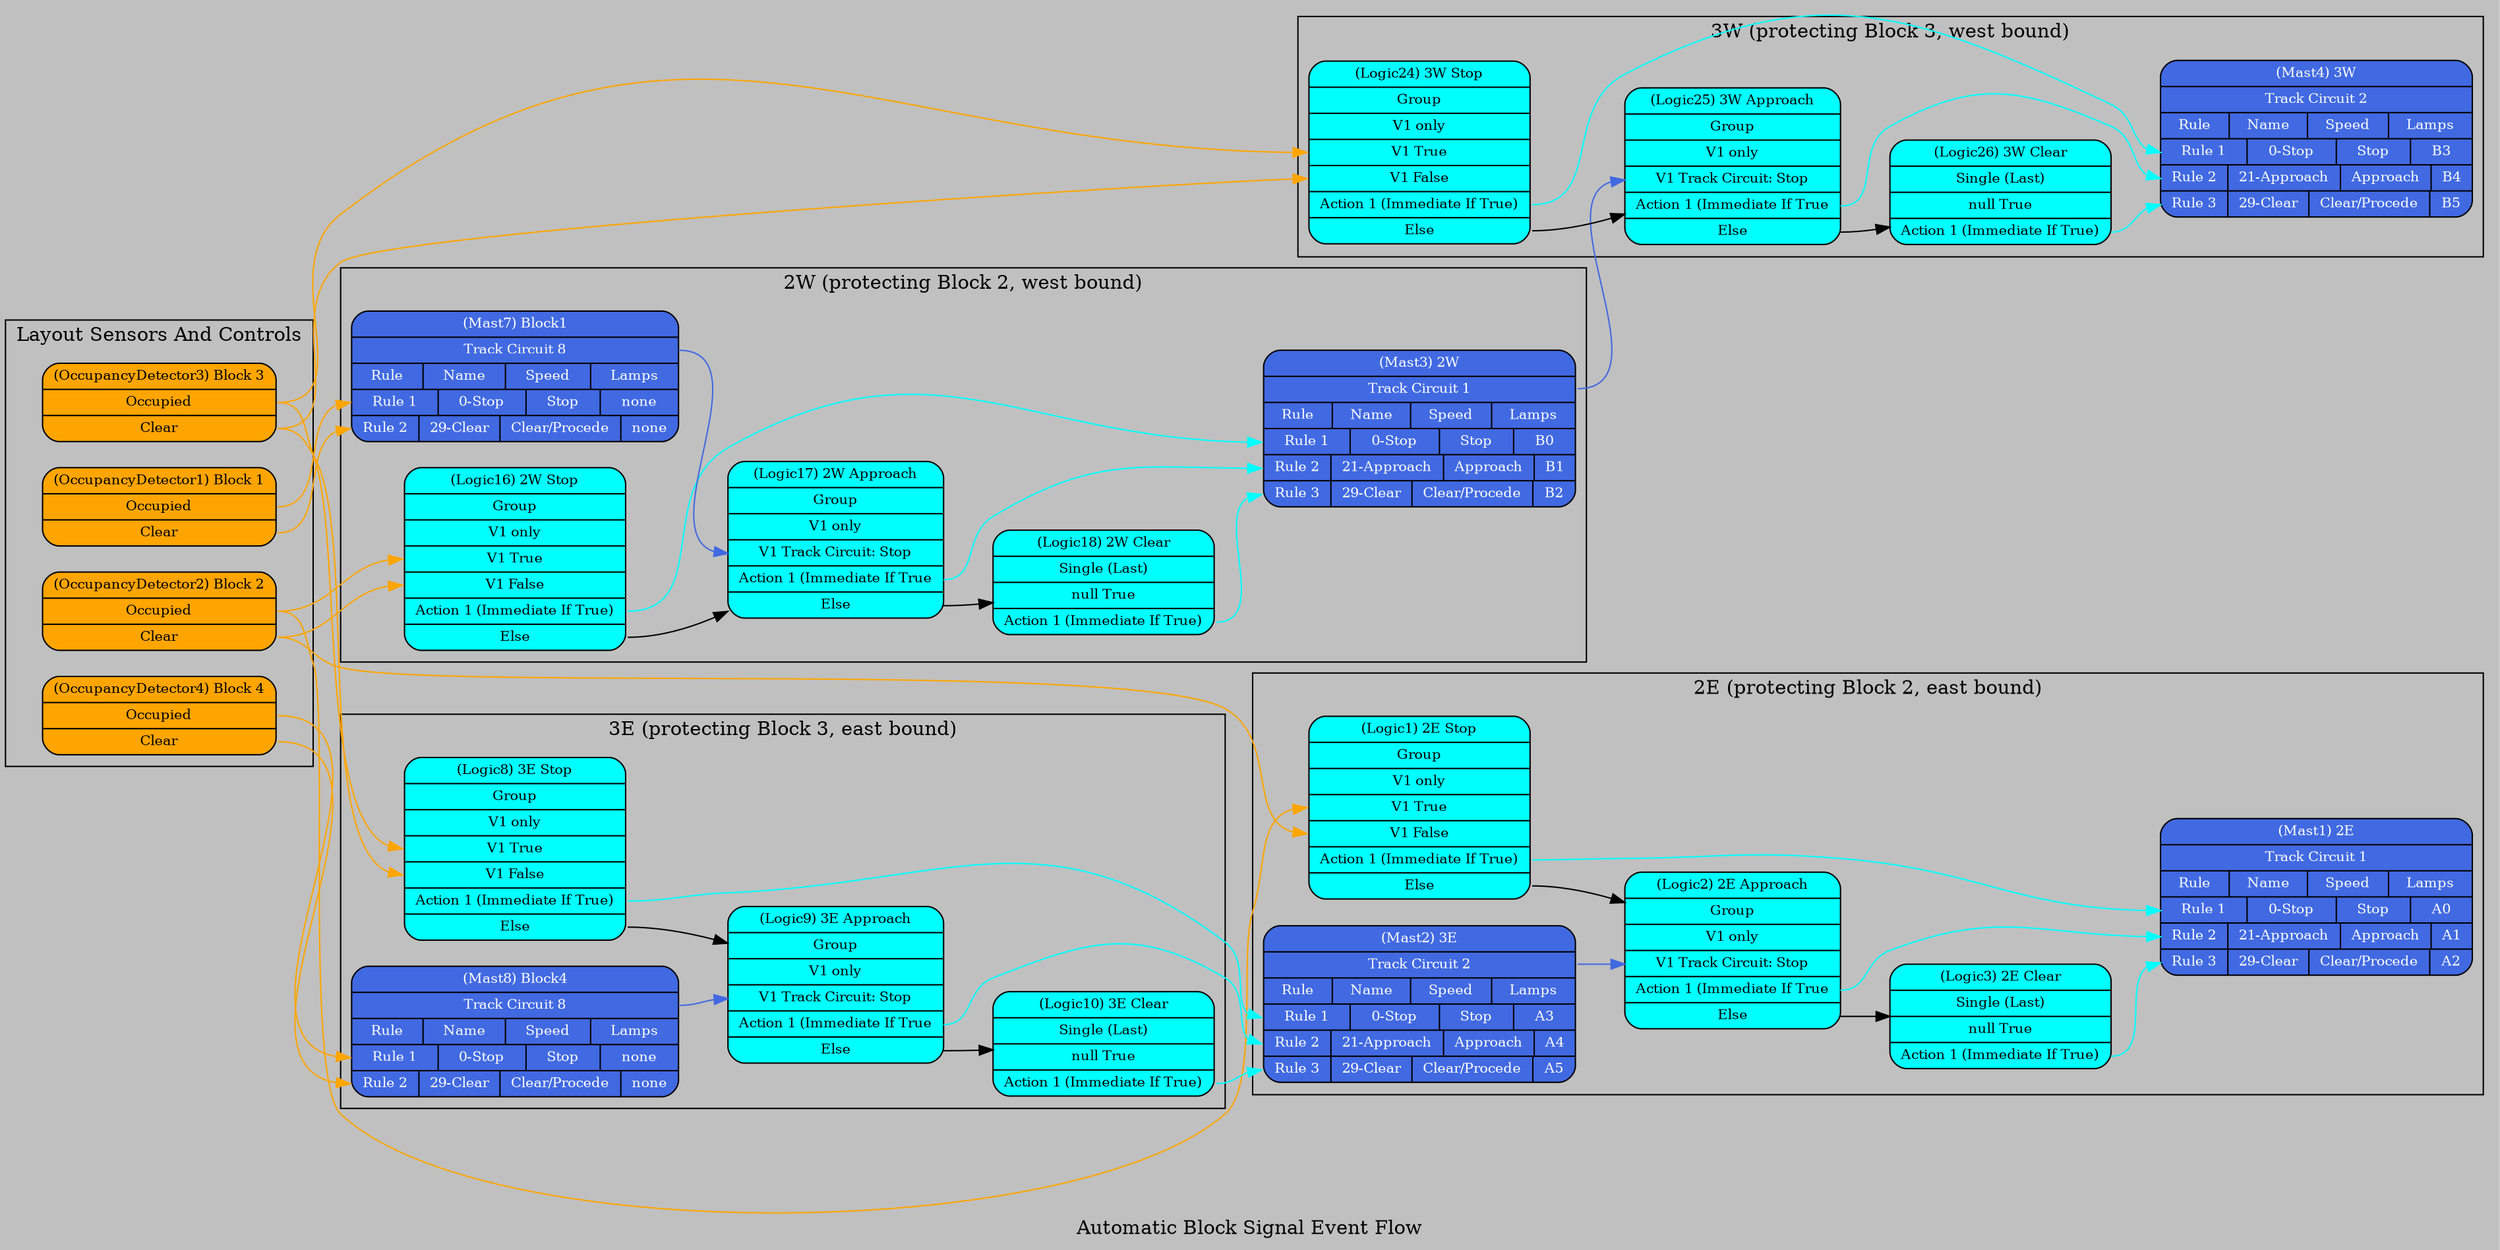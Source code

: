 digraph ABSTrack_EventID {
    label="Automatic Block Signal Event Flow";
    bgcolor="gray";
    rankdir=LR;
    /*nodesep=0.5;*/
    node [shape=Mrecord, style="filled"];
    subgraph clusterSensorsAndControls {
        label="Layout Sensors And Controls";
        /* Occupancy Detectors */
        OC1 [fontsize="10", fillcolor="orange",
            label ="(OccupancyDetector1) Block 1|<occupied> Occupied|<clear> Clear"];
        OC2 [fontsize="10", fillcolor="orange",
            label ="(OccupancyDetector2) Block 2|<occupied> Occupied|<clear> Clear"];
        OC3 [fontsize="10", fillcolor="orange",
            label ="(OccupancyDetector3) Block 3|<occupied> Occupied|<clear> Clear"];
        OC4 [fontsize="10", fillcolor="orange",
            label ="(OccupancyDetector4) Block 4|<occupied> Occupied|<clear> Clear"];
    }
    /* Signal Masts */
    
    /* Signal 2E */
    subgraph cluster2E {
        label="2E (protecting Block 2, east bound)"
        Mast1 [fontsize="10", fillcolor="RoyalBlue", fontcolor="white",
            label ="(Mast1) 2E|<circuit>Track Circuit 1|{Rule|Name|Speed|Lamps}|{<R1>Rule 1|0-Stop|Stop|A0}|{<R2>Rule 2|21-Approach|Approach|A1}|{<R3>Rule 3|29-Clear|Clear/Procede|A2}"];

        /* 2E Signal Logic */
        Logic1 [fontsize="10", fillcolor="cyan",
            label ="(Logic1) 2E Stop|Group|V1 only|<V1True> V1 True|<V1False> V1 False|<A1> Action 1 (Immediate If True)|<else> Else"];
        OC2:occupied -> Logic1:V1True [color="orange"];
        OC2:clear    -> Logic1:V1False [color="orange"];
        Logic1:A1 -> Mast1:R1 [color="cyan"];
        Logic1:else -> Logic2;
        
        Logic2 [fontsize="10", fillcolor="cyan",
            label ="(Logic2) 2E Approach|Group|V1 only|<V1Circuit> V1 Track Circuit: Stop|<A1> Action 1 (Immediate If True|<else> Else"];
        Mast2:circuit -> Logic2:V1Circuit [color="RoyalBlue"];
        Logic2:A1 -> Mast1:R2 [color="cyan"];
        Logic2:else -> Logic3;
        
        Logic3 [fontsize="10", fillcolor="cyan",
            label ="(Logic3) 2E Clear|Single (Last)|null True|<A1> Action 1 (Immediate If True)"];
        Logic3:A1 -> Mast1:R3 [color="cyan"];
    }
                                        
    /* Signal 3E */
    subgraph cluster3E {
        label="3E (protecting Block 3, east bound)"
        Mast2 [fontsize="10", fillcolor="RoyalBlue", fontcolor="white",
            label ="(Mast2) 3E|<circuit>Track Circuit 2|{Rule|Name|Speed|Lamps}|{<R1>Rule 1|0-Stop|Stop|A3}|{<R2>Rule 2|21-Approach|Approach|A4}|{<R3>Rule 3|29-Clear|Clear/Procede|A5}"];

        /* 3E Signal Logic */
        Logic8 [fontsize="10", fillcolor="cyan",
            label ="(Logic8) 3E Stop|Group|V1 only|<V1True> V1 True|<V1False> V1 False|<A1> Action 1 (Immediate If True)|<else> Else"];
        OC3:occupied -> Logic8:V1True [color="orange"];
        OC3:clear    -> Logic8:V1False [color="orange"];
        Logic8:A1 -> Mast2:R1 [color="cyan"];
        Logic8:else -> Logic9;
        
        Logic9 [fontsize="10", fillcolor="cyan",
            label ="(Logic9) 3E Approach|Group|V1 only|<V1Circuit> V1 Track Circuit: Stop|<A1> Action 1 (Immediate If True|<else> Else"];
        Mast8:circuit -> Logic9:V1Circuit [color="RoyalBlue"];
        Logic9:A1 -> Mast2:R2 [color="cyan"];
        Logic9:else -> Logic10;
        
        Logic10 [fontsize="10", fillcolor="cyan",
            label ="(Logic10) 3E Clear|Single (Last)|null True|<A1> Action 1 (Immediate If True)"];
        Logic10:A1 -> Mast2:R3 [color="cyan"];
    }
                                        
    /* Signal 2W */
    subgraph cluster2W {
        label="2W (protecting Block 2, west bound)"
        Mast3 [fontsize="10", fillcolor="RoyalBlue", fontcolor="white",
            label ="(Mast3) 2W|<circuit>Track Circuit 1|{Rule|Name|Speed|Lamps}|{<R1>Rule 1|0-Stop|Stop|B0}|{<R2>Rule 2|21-Approach|Approach|B1}|{<R3>Rule 3|29-Clear|Clear/Procede|B2}"];

        /* 2W Signal Logic */
        Logic16 [fontsize="10", fillcolor="cyan",
            label ="(Logic16) 2W Stop|Group|V1 only|<V1True> V1 True|<V1False> V1 False|<A1> Action 1 (Immediate If True)|<else> Else"];
        OC2:occupied -> Logic16:V1True [color="orange"];
        OC2:clear    -> Logic16:V1False [color="orange"];
        Logic16:A1 -> Mast3:R1 [color="cyan"];
        Logic16:else -> Logic17;
        
        Logic17 [fontsize="10", fillcolor="cyan",
            label ="(Logic17) 2W Approach|Group|V1 only|<V1Circuit> V1 Track Circuit: Stop|<A1> Action 1 (Immediate If True|<else> Else"];
        Mast7:circuit -> Logic17:V1Circuit [color="RoyalBlue"];
        Logic17:A1 -> Mast3:R2 [color="cyan"];
        Logic17:else -> Logic18;
        
        Logic18 [fontsize="10", fillcolor="cyan",
            label ="(Logic18) 2W Clear|Single (Last)|null True|<A1> Action 1 (Immediate If True)"];
        Logic18:A1 -> Mast3:R3 [color="cyan"];
    }
                                        
    /* Signal 3W */
    subgraph cluster3W {
        label="3W (protecting Block 3, west bound)"
        Mast4 [fontsize="10", fillcolor="RoyalBlue", fontcolor="white",
            label ="(Mast4) 3W|<circuit>Track Circuit 2|{Rule|Name|Speed|Lamps}|{<R1>Rule 1|0-Stop|Stop|B3}|{<R2>Rule 2|21-Approach|Approach|B4}|{<R3>Rule 3|29-Clear|Clear/Procede|B5}"];

        /* 3W Signal Logic */
        Logic24 [fontsize="10", fillcolor="cyan",
            label ="(Logic24) 3W Stop|Group|V1 only|<V1True> V1 True|<V1False> V1 False|<A1> Action 1 (Immediate If True)|<else> Else"];
        OC3:occupied -> Logic24:V1True [color="orange"];
        OC3:clear    -> Logic24:V1False [color="orange"];
        Logic24:A1 -> Mast4:R1 [color="cyan"];
        Logic24:else -> Logic25;
        
        Logic25 [fontsize="10", fillcolor="cyan",
            label ="(Logic25) 3W Approach|Group|V1 only|<V1Circuit> V1 Track Circuit: Stop|<A1> Action 1 (Immediate If True|<else> Else"];
        Mast3:circuit -> Logic25:V1Circuit [color="RoyalBlue"];
        Logic25:A1 -> Mast4:R2 [color="cyan"];
        Logic25:else -> Logic26;
        
        Logic26 [fontsize="10", fillcolor="cyan",
            label ="(Logic26) 3W Clear|Single (Last)|null True|<A1> Action 1 (Immediate If True)"];
        Logic26:A1 -> Mast4:R3 [color="cyan"];
    }
                                        
    /* Virtual masts */
    Mast7 [fontsize="10", fillcolor="RoyalBlue", fontcolor="white",
        label ="(Mast7) Block1|<circuit>Track Circuit 8|{Rule|Name|Speed|Lamps}|{<R1>Rule 1|0-Stop|Stop|none}|{<R2>Rule 2|29-Clear|Clear/Procede|none}"];
    OC1:occupied -> Mast7:R1 [color="orange"];
    OC1:clear    -> Mast7:R2 [color="orange"];
    Mast8 [fontsize="10", fillcolor="RoyalBlue", fontcolor="white",
        label ="(Mast8) Block4|<circuit>Track Circuit 8|{Rule|Name|Speed|Lamps}|{<R1>Rule 1|0-Stop|Stop|none}|{<R2>Rule 2|29-Clear|Clear/Procede|none}"];
    OC4:occupied -> Mast8:R1 [color="orange"];
    OC4:clear    -> Mast8:R2 [color="orange"];
}
